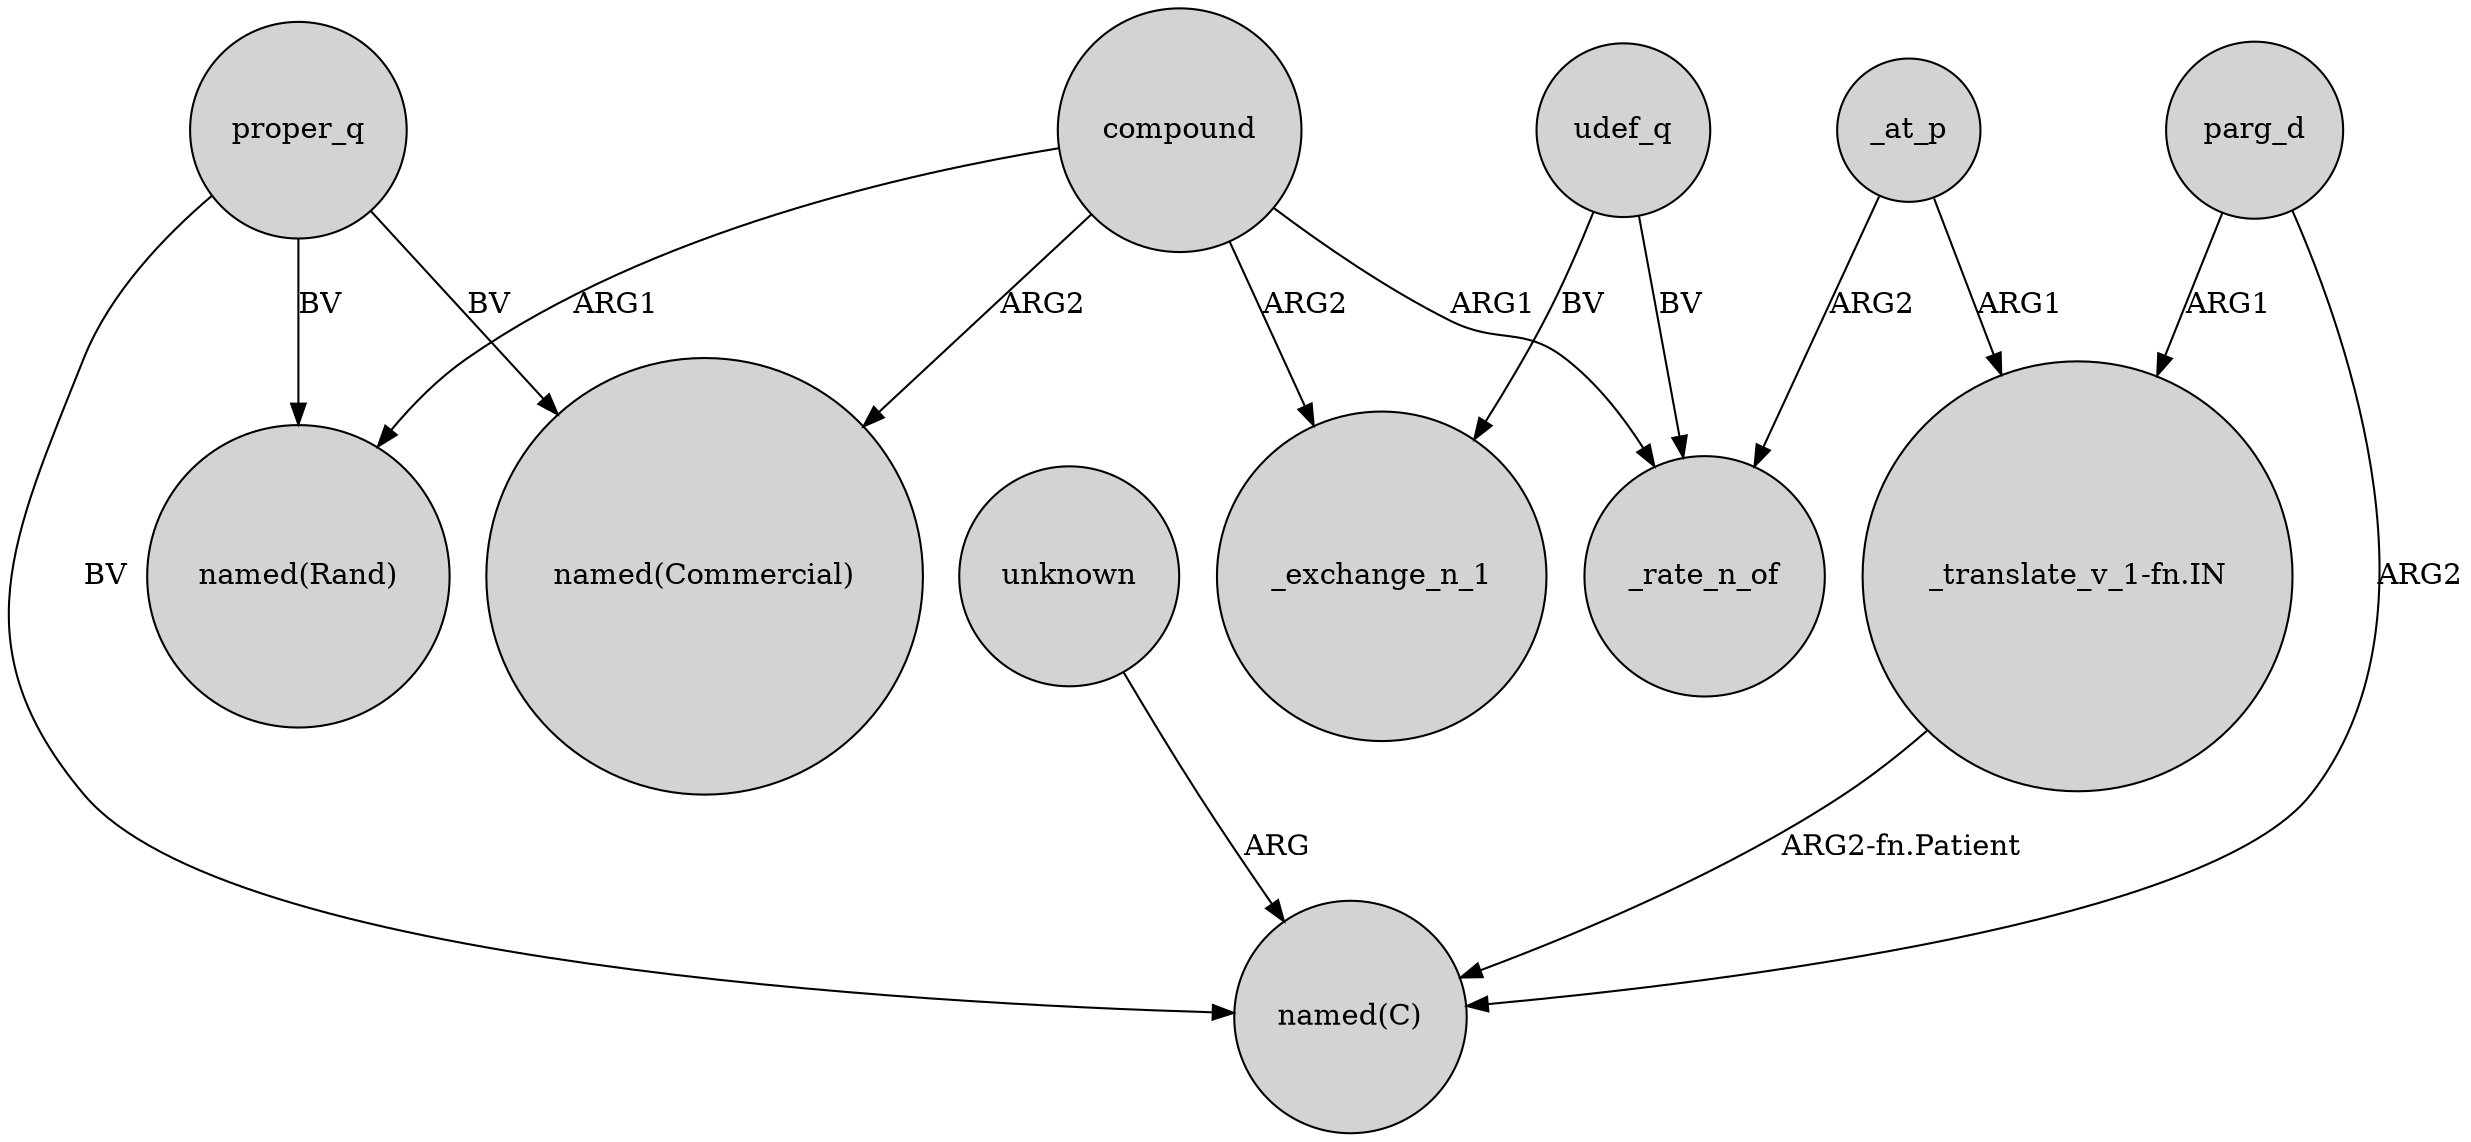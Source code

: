 digraph {
	node [shape=circle style=filled]
	proper_q -> "named(C)" [label=BV]
	compound -> _rate_n_of [label=ARG1]
	proper_q -> "named(Rand)" [label=BV]
	unknown -> "named(C)" [label=ARG]
	udef_q -> _rate_n_of [label=BV]
	"_translate_v_1-fn.IN" -> "named(C)" [label="ARG2-fn.Patient"]
	_at_p -> _rate_n_of [label=ARG2]
	compound -> "named(Commercial)" [label=ARG2]
	udef_q -> _exchange_n_1 [label=BV]
	parg_d -> "named(C)" [label=ARG2]
	compound -> _exchange_n_1 [label=ARG2]
	parg_d -> "_translate_v_1-fn.IN" [label=ARG1]
	proper_q -> "named(Commercial)" [label=BV]
	compound -> "named(Rand)" [label=ARG1]
	_at_p -> "_translate_v_1-fn.IN" [label=ARG1]
}
